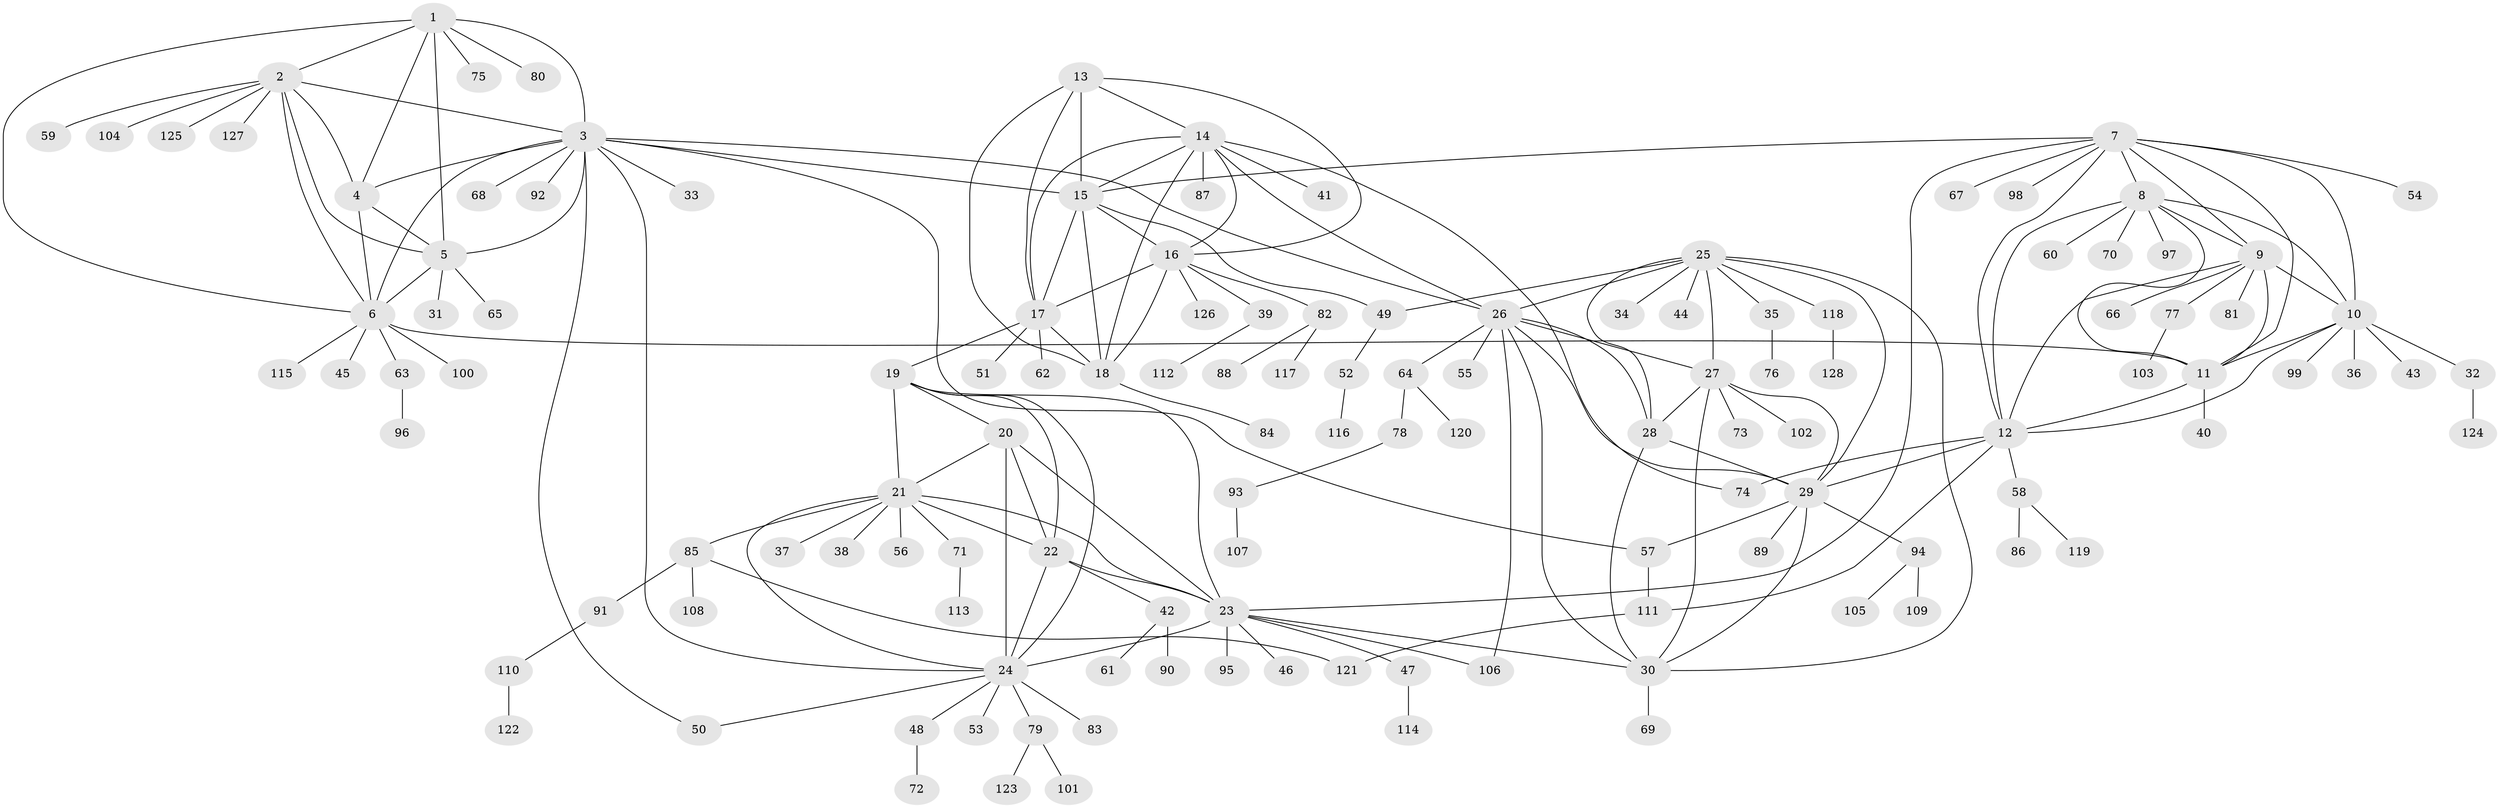 // Generated by graph-tools (version 1.1) at 2025/11/02/27/25 16:11:30]
// undirected, 128 vertices, 190 edges
graph export_dot {
graph [start="1"]
  node [color=gray90,style=filled];
  1;
  2;
  3;
  4;
  5;
  6;
  7;
  8;
  9;
  10;
  11;
  12;
  13;
  14;
  15;
  16;
  17;
  18;
  19;
  20;
  21;
  22;
  23;
  24;
  25;
  26;
  27;
  28;
  29;
  30;
  31;
  32;
  33;
  34;
  35;
  36;
  37;
  38;
  39;
  40;
  41;
  42;
  43;
  44;
  45;
  46;
  47;
  48;
  49;
  50;
  51;
  52;
  53;
  54;
  55;
  56;
  57;
  58;
  59;
  60;
  61;
  62;
  63;
  64;
  65;
  66;
  67;
  68;
  69;
  70;
  71;
  72;
  73;
  74;
  75;
  76;
  77;
  78;
  79;
  80;
  81;
  82;
  83;
  84;
  85;
  86;
  87;
  88;
  89;
  90;
  91;
  92;
  93;
  94;
  95;
  96;
  97;
  98;
  99;
  100;
  101;
  102;
  103;
  104;
  105;
  106;
  107;
  108;
  109;
  110;
  111;
  112;
  113;
  114;
  115;
  116;
  117;
  118;
  119;
  120;
  121;
  122;
  123;
  124;
  125;
  126;
  127;
  128;
  1 -- 2;
  1 -- 3;
  1 -- 4;
  1 -- 5;
  1 -- 6;
  1 -- 75;
  1 -- 80;
  2 -- 3;
  2 -- 4;
  2 -- 5;
  2 -- 6;
  2 -- 59;
  2 -- 104;
  2 -- 125;
  2 -- 127;
  3 -- 4;
  3 -- 5;
  3 -- 6;
  3 -- 15;
  3 -- 24;
  3 -- 26;
  3 -- 33;
  3 -- 50;
  3 -- 57;
  3 -- 68;
  3 -- 92;
  4 -- 5;
  4 -- 6;
  5 -- 6;
  5 -- 31;
  5 -- 65;
  6 -- 11;
  6 -- 45;
  6 -- 63;
  6 -- 100;
  6 -- 115;
  7 -- 8;
  7 -- 9;
  7 -- 10;
  7 -- 11;
  7 -- 12;
  7 -- 15;
  7 -- 23;
  7 -- 54;
  7 -- 67;
  7 -- 98;
  8 -- 9;
  8 -- 10;
  8 -- 11;
  8 -- 12;
  8 -- 60;
  8 -- 70;
  8 -- 97;
  9 -- 10;
  9 -- 11;
  9 -- 12;
  9 -- 66;
  9 -- 77;
  9 -- 81;
  10 -- 11;
  10 -- 12;
  10 -- 32;
  10 -- 36;
  10 -- 43;
  10 -- 99;
  11 -- 12;
  11 -- 40;
  12 -- 29;
  12 -- 58;
  12 -- 74;
  12 -- 111;
  13 -- 14;
  13 -- 15;
  13 -- 16;
  13 -- 17;
  13 -- 18;
  14 -- 15;
  14 -- 16;
  14 -- 17;
  14 -- 18;
  14 -- 26;
  14 -- 41;
  14 -- 74;
  14 -- 87;
  15 -- 16;
  15 -- 17;
  15 -- 18;
  15 -- 49;
  16 -- 17;
  16 -- 18;
  16 -- 39;
  16 -- 82;
  16 -- 126;
  17 -- 18;
  17 -- 19;
  17 -- 51;
  17 -- 62;
  18 -- 84;
  19 -- 20;
  19 -- 21;
  19 -- 22;
  19 -- 23;
  19 -- 24;
  20 -- 21;
  20 -- 22;
  20 -- 23;
  20 -- 24;
  21 -- 22;
  21 -- 23;
  21 -- 24;
  21 -- 37;
  21 -- 38;
  21 -- 56;
  21 -- 71;
  21 -- 85;
  22 -- 23;
  22 -- 24;
  22 -- 42;
  23 -- 24;
  23 -- 30;
  23 -- 46;
  23 -- 47;
  23 -- 95;
  23 -- 106;
  24 -- 48;
  24 -- 50;
  24 -- 53;
  24 -- 79;
  24 -- 83;
  25 -- 26;
  25 -- 27;
  25 -- 28;
  25 -- 29;
  25 -- 30;
  25 -- 34;
  25 -- 35;
  25 -- 44;
  25 -- 49;
  25 -- 118;
  26 -- 27;
  26 -- 28;
  26 -- 29;
  26 -- 30;
  26 -- 55;
  26 -- 64;
  26 -- 106;
  27 -- 28;
  27 -- 29;
  27 -- 30;
  27 -- 73;
  27 -- 102;
  28 -- 29;
  28 -- 30;
  29 -- 30;
  29 -- 57;
  29 -- 89;
  29 -- 94;
  30 -- 69;
  32 -- 124;
  35 -- 76;
  39 -- 112;
  42 -- 61;
  42 -- 90;
  47 -- 114;
  48 -- 72;
  49 -- 52;
  52 -- 116;
  57 -- 111;
  58 -- 86;
  58 -- 119;
  63 -- 96;
  64 -- 78;
  64 -- 120;
  71 -- 113;
  77 -- 103;
  78 -- 93;
  79 -- 101;
  79 -- 123;
  82 -- 88;
  82 -- 117;
  85 -- 91;
  85 -- 108;
  85 -- 121;
  91 -- 110;
  93 -- 107;
  94 -- 105;
  94 -- 109;
  110 -- 122;
  111 -- 121;
  118 -- 128;
}
